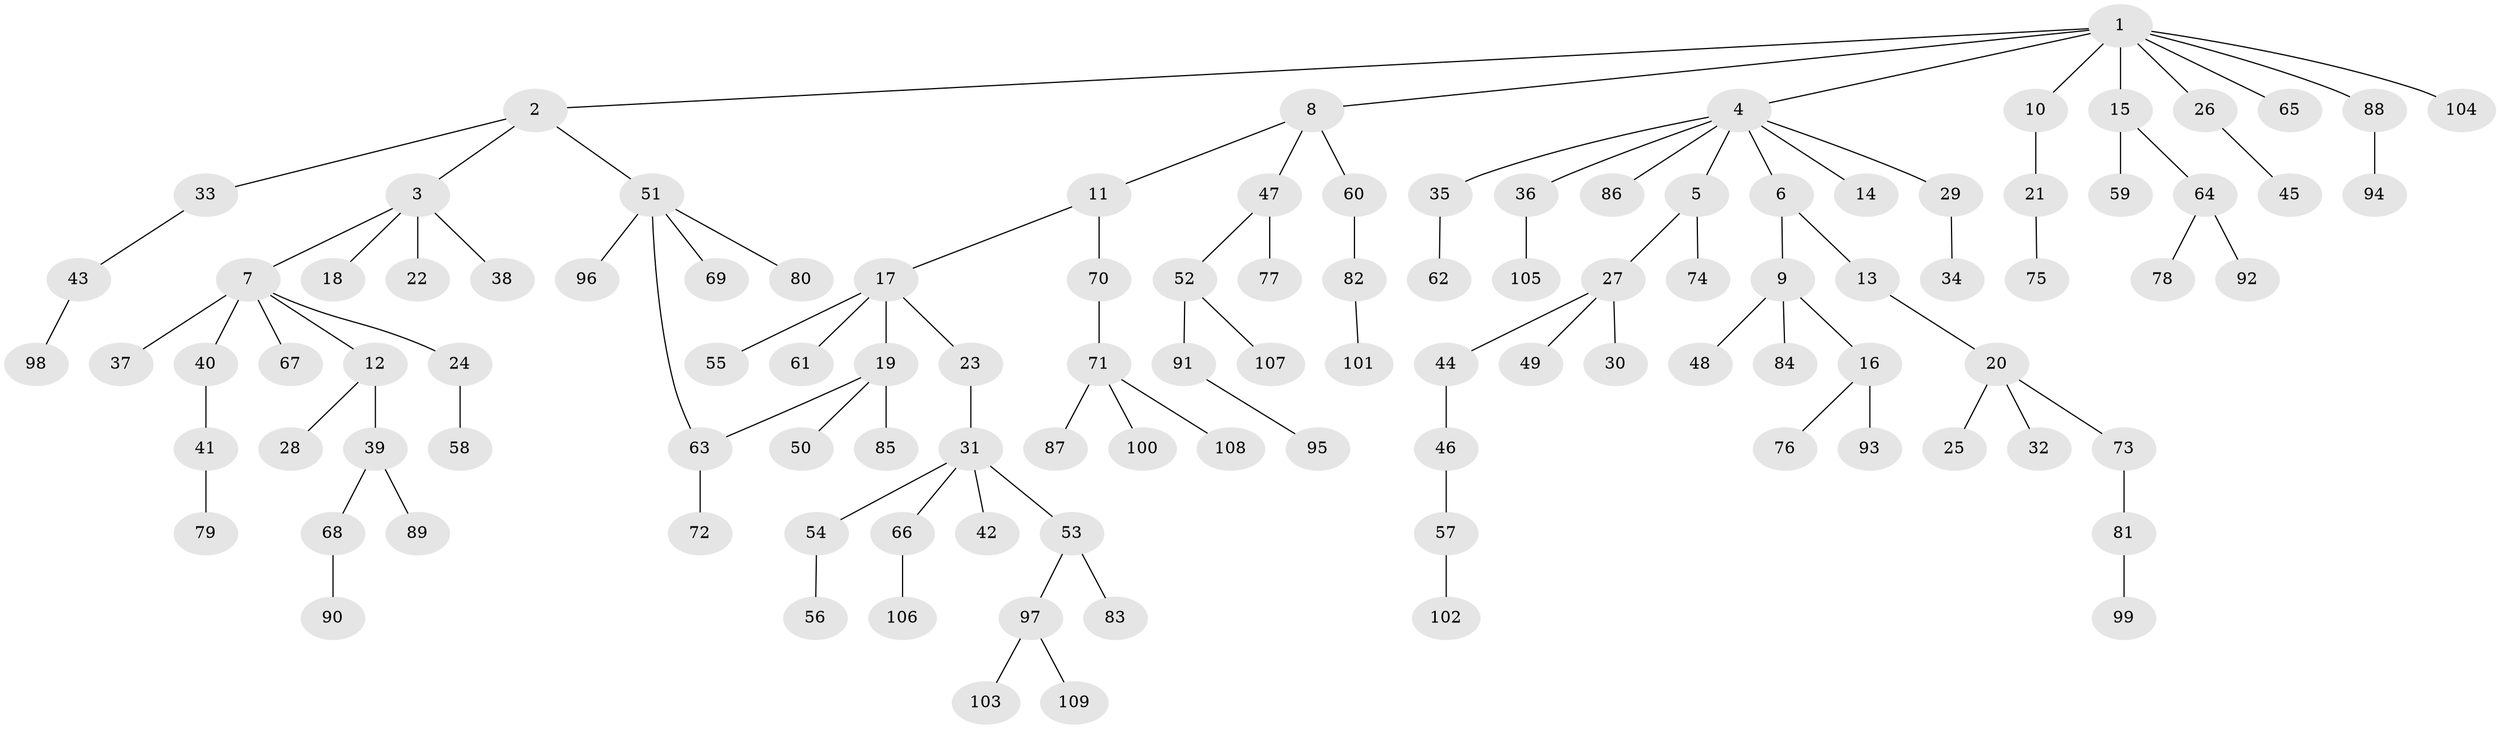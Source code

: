 // Generated by graph-tools (version 1.1) at 2025/25/03/09/25 03:25:34]
// undirected, 109 vertices, 109 edges
graph export_dot {
graph [start="1"]
  node [color=gray90,style=filled];
  1;
  2;
  3;
  4;
  5;
  6;
  7;
  8;
  9;
  10;
  11;
  12;
  13;
  14;
  15;
  16;
  17;
  18;
  19;
  20;
  21;
  22;
  23;
  24;
  25;
  26;
  27;
  28;
  29;
  30;
  31;
  32;
  33;
  34;
  35;
  36;
  37;
  38;
  39;
  40;
  41;
  42;
  43;
  44;
  45;
  46;
  47;
  48;
  49;
  50;
  51;
  52;
  53;
  54;
  55;
  56;
  57;
  58;
  59;
  60;
  61;
  62;
  63;
  64;
  65;
  66;
  67;
  68;
  69;
  70;
  71;
  72;
  73;
  74;
  75;
  76;
  77;
  78;
  79;
  80;
  81;
  82;
  83;
  84;
  85;
  86;
  87;
  88;
  89;
  90;
  91;
  92;
  93;
  94;
  95;
  96;
  97;
  98;
  99;
  100;
  101;
  102;
  103;
  104;
  105;
  106;
  107;
  108;
  109;
  1 -- 2;
  1 -- 4;
  1 -- 8;
  1 -- 10;
  1 -- 15;
  1 -- 26;
  1 -- 65;
  1 -- 88;
  1 -- 104;
  2 -- 3;
  2 -- 33;
  2 -- 51;
  3 -- 7;
  3 -- 18;
  3 -- 22;
  3 -- 38;
  4 -- 5;
  4 -- 6;
  4 -- 14;
  4 -- 29;
  4 -- 35;
  4 -- 36;
  4 -- 86;
  5 -- 27;
  5 -- 74;
  6 -- 9;
  6 -- 13;
  7 -- 12;
  7 -- 24;
  7 -- 37;
  7 -- 40;
  7 -- 67;
  8 -- 11;
  8 -- 47;
  8 -- 60;
  9 -- 16;
  9 -- 48;
  9 -- 84;
  10 -- 21;
  11 -- 17;
  11 -- 70;
  12 -- 28;
  12 -- 39;
  13 -- 20;
  15 -- 59;
  15 -- 64;
  16 -- 76;
  16 -- 93;
  17 -- 19;
  17 -- 23;
  17 -- 55;
  17 -- 61;
  19 -- 50;
  19 -- 85;
  19 -- 63;
  20 -- 25;
  20 -- 32;
  20 -- 73;
  21 -- 75;
  23 -- 31;
  24 -- 58;
  26 -- 45;
  27 -- 30;
  27 -- 44;
  27 -- 49;
  29 -- 34;
  31 -- 42;
  31 -- 53;
  31 -- 54;
  31 -- 66;
  33 -- 43;
  35 -- 62;
  36 -- 105;
  39 -- 68;
  39 -- 89;
  40 -- 41;
  41 -- 79;
  43 -- 98;
  44 -- 46;
  46 -- 57;
  47 -- 52;
  47 -- 77;
  51 -- 63;
  51 -- 69;
  51 -- 80;
  51 -- 96;
  52 -- 91;
  52 -- 107;
  53 -- 83;
  53 -- 97;
  54 -- 56;
  57 -- 102;
  60 -- 82;
  63 -- 72;
  64 -- 78;
  64 -- 92;
  66 -- 106;
  68 -- 90;
  70 -- 71;
  71 -- 87;
  71 -- 100;
  71 -- 108;
  73 -- 81;
  81 -- 99;
  82 -- 101;
  88 -- 94;
  91 -- 95;
  97 -- 103;
  97 -- 109;
}
